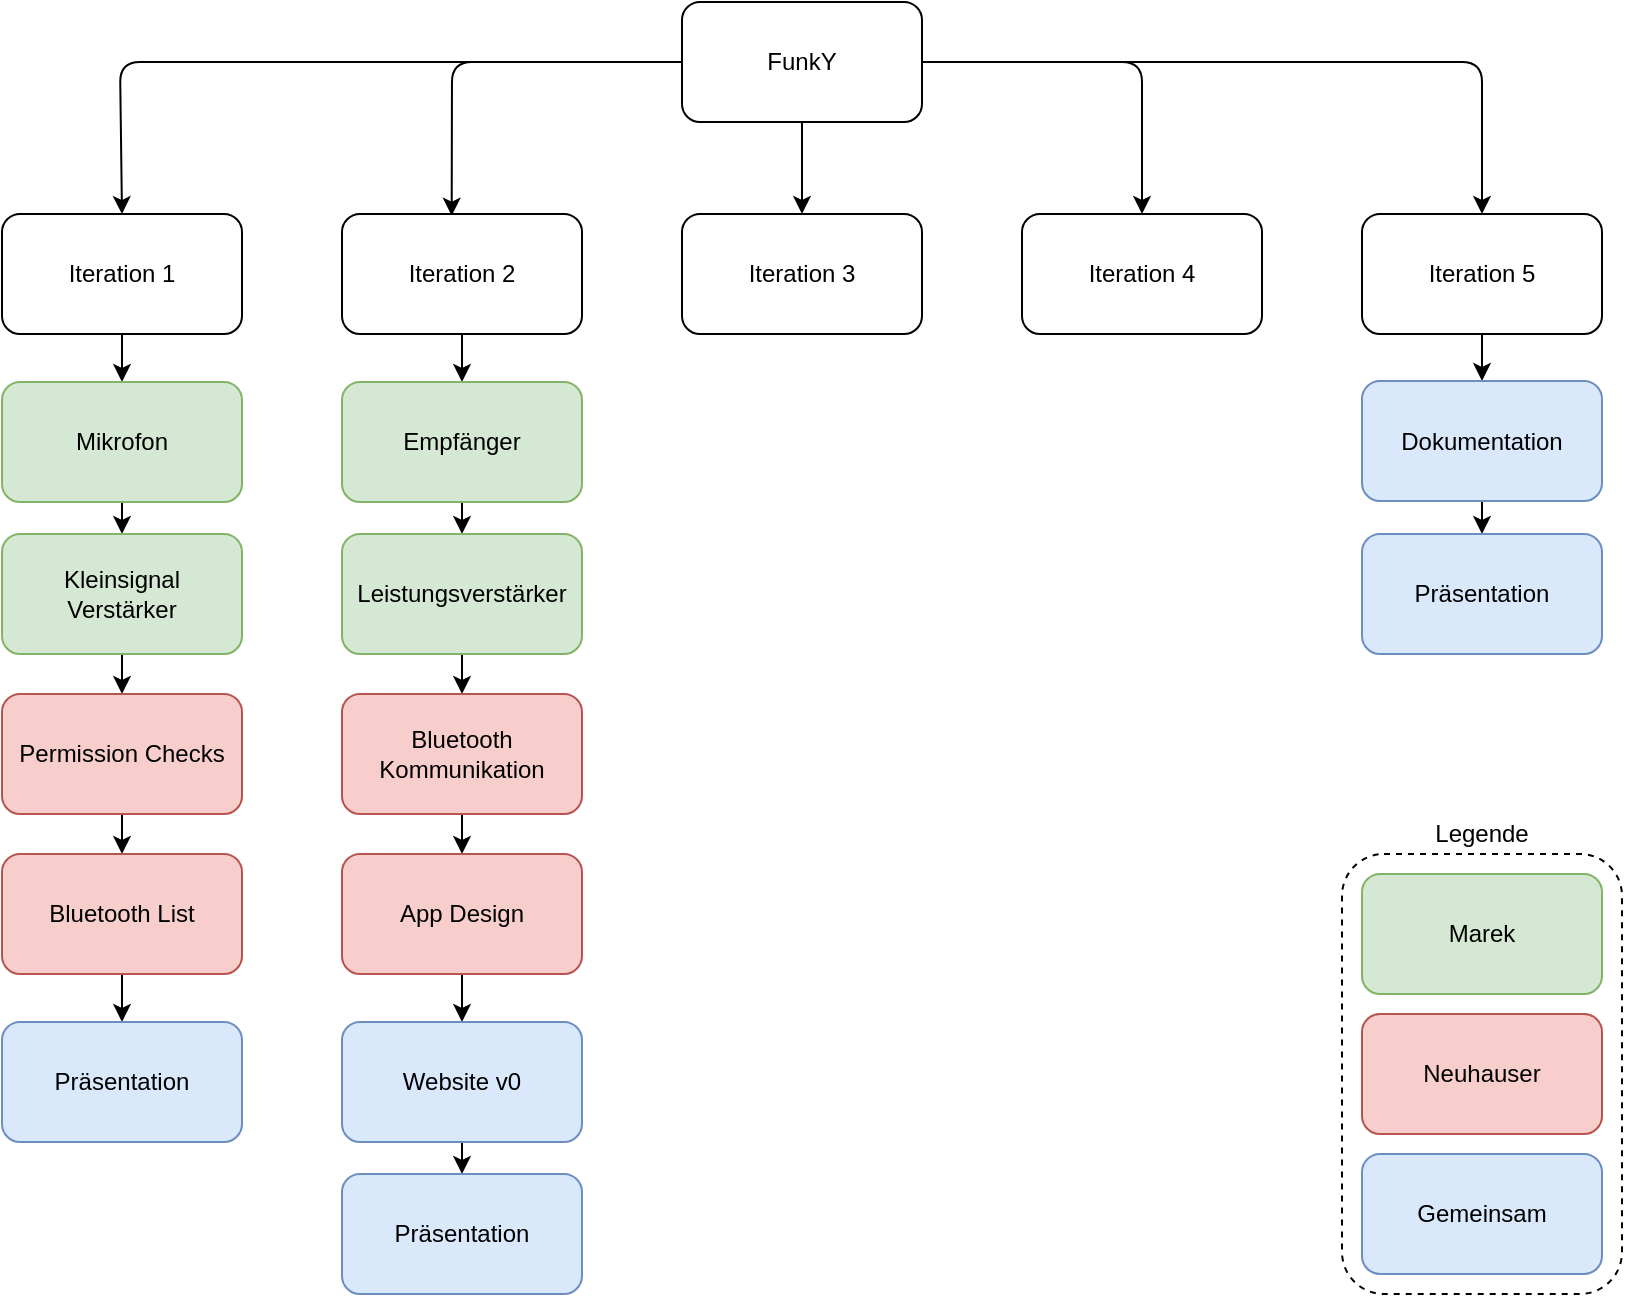 <mxfile>
    <diagram id="zxph-XSPbBc5MKDdnTq3" name="Seite-1">
        <mxGraphModel dx="1045" dy="708" grid="1" gridSize="10" guides="1" tooltips="1" connect="1" arrows="1" fold="1" page="1" pageScale="1" pageWidth="1169" pageHeight="827" math="0" shadow="0">
            <root>
                <mxCell id="0"/>
                <mxCell id="1" parent="0"/>
                <mxCell id="39" style="edgeStyle=none;html=1;entryX=0.5;entryY=0;entryDx=0;entryDy=0;fontSize=12;fontColor=default;" parent="1" source="3" target="5" edge="1">
                    <mxGeometry relative="1" as="geometry">
                        <Array as="points">
                            <mxPoint x="170" y="80"/>
                        </Array>
                    </mxGeometry>
                </mxCell>
                <mxCell id="40" style="edgeStyle=none;html=1;fontSize=12;fontColor=default;" parent="1" source="3" target="6" edge="1">
                    <mxGeometry relative="1" as="geometry"/>
                </mxCell>
                <mxCell id="41" style="edgeStyle=none;html=1;entryX=0.457;entryY=0.014;entryDx=0;entryDy=0;entryPerimeter=0;fontSize=12;fontColor=default;" parent="1" source="3" target="4" edge="1">
                    <mxGeometry relative="1" as="geometry">
                        <Array as="points">
                            <mxPoint x="336" y="80"/>
                        </Array>
                    </mxGeometry>
                </mxCell>
                <mxCell id="42" style="edgeStyle=none;html=1;entryX=0.5;entryY=0;entryDx=0;entryDy=0;fontSize=12;fontColor=default;" parent="1" source="3" target="8" edge="1">
                    <mxGeometry relative="1" as="geometry">
                        <Array as="points">
                            <mxPoint x="681" y="80"/>
                        </Array>
                    </mxGeometry>
                </mxCell>
                <mxCell id="43" style="edgeStyle=none;html=1;exitX=1;exitY=0.5;exitDx=0;exitDy=0;entryX=0.5;entryY=0;entryDx=0;entryDy=0;fontSize=12;fontColor=default;" parent="1" source="3" target="7" edge="1">
                    <mxGeometry relative="1" as="geometry">
                        <Array as="points">
                            <mxPoint x="851" y="80"/>
                        </Array>
                    </mxGeometry>
                </mxCell>
                <mxCell id="3" value="FunkY" style="rounded=1;whiteSpace=wrap;html=1;" parent="1" vertex="1">
                    <mxGeometry x="451" y="50" width="120" height="60" as="geometry"/>
                </mxCell>
                <mxCell id="24" value="" style="edgeStyle=none;html=1;fontSize=12;fontColor=default;" parent="1" source="4" target="23" edge="1">
                    <mxGeometry relative="1" as="geometry"/>
                </mxCell>
                <mxCell id="4" value="Iteration 2" style="rounded=1;whiteSpace=wrap;html=1;" parent="1" vertex="1">
                    <mxGeometry x="281" y="156" width="120" height="60" as="geometry"/>
                </mxCell>
                <mxCell id="10" value="" style="edgeStyle=none;html=1;" parent="1" source="5" target="9" edge="1">
                    <mxGeometry relative="1" as="geometry"/>
                </mxCell>
                <mxCell id="5" value="Iteration 1" style="rounded=1;whiteSpace=wrap;html=1;" parent="1" vertex="1">
                    <mxGeometry x="111" y="156" width="120" height="60" as="geometry"/>
                </mxCell>
                <mxCell id="6" value="Iteration 3" style="rounded=1;whiteSpace=wrap;html=1;" parent="1" vertex="1">
                    <mxGeometry x="451" y="156" width="120" height="60" as="geometry"/>
                </mxCell>
                <mxCell id="34" value="" style="edgeStyle=none;html=1;fontSize=12;fontColor=default;" parent="1" source="7" target="33" edge="1">
                    <mxGeometry relative="1" as="geometry"/>
                </mxCell>
                <mxCell id="7" value="Iteration 5" style="rounded=1;whiteSpace=wrap;html=1;" parent="1" vertex="1">
                    <mxGeometry x="791" y="156" width="120" height="60" as="geometry"/>
                </mxCell>
                <mxCell id="8" value="Iteration 4" style="rounded=1;whiteSpace=wrap;html=1;" parent="1" vertex="1">
                    <mxGeometry x="621" y="156" width="120" height="60" as="geometry"/>
                </mxCell>
                <mxCell id="12" value="" style="edgeStyle=none;html=1;" parent="1" source="9" target="11" edge="1">
                    <mxGeometry relative="1" as="geometry"/>
                </mxCell>
                <mxCell id="9" value="Mikrofon" style="rounded=1;whiteSpace=wrap;html=1;fillColor=#d5e8d4;strokeColor=#82b366;" parent="1" vertex="1">
                    <mxGeometry x="111" y="240" width="120" height="60" as="geometry"/>
                </mxCell>
                <mxCell id="14" value="" style="edgeStyle=none;html=1;" parent="1" source="11" target="13" edge="1">
                    <mxGeometry relative="1" as="geometry"/>
                </mxCell>
                <mxCell id="11" value="Kleinsignal &lt;br&gt;Verstärker" style="rounded=1;whiteSpace=wrap;html=1;fillColor=#d5e8d4;strokeColor=#82b366;" parent="1" vertex="1">
                    <mxGeometry x="111" y="316" width="120" height="60" as="geometry"/>
                </mxCell>
                <mxCell id="16" value="" style="edgeStyle=none;html=1;" parent="1" source="13" target="15" edge="1">
                    <mxGeometry relative="1" as="geometry"/>
                </mxCell>
                <mxCell id="13" value="Permission Checks" style="rounded=1;whiteSpace=wrap;html=1;fillColor=#f8cecc;strokeColor=#b85450;" parent="1" vertex="1">
                    <mxGeometry x="111" y="396" width="120" height="60" as="geometry"/>
                </mxCell>
                <mxCell id="61" value="" style="edgeStyle=none;html=1;" parent="1" source="15" target="60" edge="1">
                    <mxGeometry relative="1" as="geometry"/>
                </mxCell>
                <mxCell id="15" value="Bluetooth List" style="rounded=1;whiteSpace=wrap;html=1;fillColor=#f8cecc;strokeColor=#b85450;" parent="1" vertex="1">
                    <mxGeometry x="111" y="476" width="120" height="60" as="geometry"/>
                </mxCell>
                <mxCell id="17" value="" style="rounded=1;whiteSpace=wrap;html=1;dashed=1;fillColor=none;" parent="1" vertex="1">
                    <mxGeometry x="781" y="476" width="140" height="220" as="geometry"/>
                </mxCell>
                <mxCell id="18" value="Marek" style="rounded=1;whiteSpace=wrap;html=1;fillColor=#d5e8d4;strokeColor=#82b366;" parent="1" vertex="1">
                    <mxGeometry x="791" y="486" width="120" height="60" as="geometry"/>
                </mxCell>
                <mxCell id="19" value="Neuhauser" style="rounded=1;whiteSpace=wrap;html=1;fillColor=#f8cecc;strokeColor=#b85450;" parent="1" vertex="1">
                    <mxGeometry x="791" y="556" width="120" height="60" as="geometry"/>
                </mxCell>
                <mxCell id="20" value="Gemeinsam" style="rounded=1;whiteSpace=wrap;html=1;fillColor=#dae8fc;strokeColor=#6c8ebf;" parent="1" vertex="1">
                    <mxGeometry x="791" y="626" width="120" height="60" as="geometry"/>
                </mxCell>
                <mxCell id="21" value="Legende" style="text;strokeColor=none;fillColor=none;align=center;verticalAlign=middle;rounded=0;dashed=1;fontSize=12;labelPosition=center;verticalLabelPosition=middle;fontColor=default;whiteSpace=wrap;html=1;spacing=0;" parent="1" vertex="1">
                    <mxGeometry x="821" y="456" width="60" height="20" as="geometry"/>
                </mxCell>
                <mxCell id="26" value="" style="edgeStyle=none;html=1;fontSize=12;fontColor=default;" parent="1" source="23" target="25" edge="1">
                    <mxGeometry relative="1" as="geometry"/>
                </mxCell>
                <mxCell id="23" value="Empfänger" style="rounded=1;whiteSpace=wrap;html=1;fillColor=#d5e8d4;strokeColor=#82b366;" parent="1" vertex="1">
                    <mxGeometry x="281" y="240" width="120" height="60" as="geometry"/>
                </mxCell>
                <mxCell id="28" value="" style="edgeStyle=none;html=1;fontSize=12;fontColor=default;" parent="1" source="25" target="27" edge="1">
                    <mxGeometry relative="1" as="geometry"/>
                </mxCell>
                <mxCell id="25" value="Leistungsverstärker" style="rounded=1;whiteSpace=wrap;html=1;fillColor=#d5e8d4;strokeColor=#82b366;" parent="1" vertex="1">
                    <mxGeometry x="281" y="316" width="120" height="60" as="geometry"/>
                </mxCell>
                <mxCell id="30" value="" style="edgeStyle=none;html=1;fontSize=12;fontColor=default;" parent="1" source="27" target="29" edge="1">
                    <mxGeometry relative="1" as="geometry"/>
                </mxCell>
                <mxCell id="27" value="Bluetooth Kommunikation" style="rounded=1;whiteSpace=wrap;html=1;fillColor=#f8cecc;strokeColor=#b85450;" parent="1" vertex="1">
                    <mxGeometry x="281" y="396" width="120" height="60" as="geometry"/>
                </mxCell>
                <mxCell id="32" value="" style="edgeStyle=none;html=1;fontSize=12;fontColor=default;" parent="1" source="29" target="31" edge="1">
                    <mxGeometry relative="1" as="geometry"/>
                </mxCell>
                <mxCell id="29" value="App Design" style="rounded=1;whiteSpace=wrap;html=1;fillColor=#f8cecc;strokeColor=#b85450;" parent="1" vertex="1">
                    <mxGeometry x="281" y="476" width="120" height="60" as="geometry"/>
                </mxCell>
                <mxCell id="38" value="" style="edgeStyle=none;html=1;fontSize=12;fontColor=default;" parent="1" source="31" target="37" edge="1">
                    <mxGeometry relative="1" as="geometry"/>
                </mxCell>
                <mxCell id="31" value="Website v0" style="rounded=1;whiteSpace=wrap;html=1;fillColor=#dae8fc;strokeColor=#6c8ebf;" parent="1" vertex="1">
                    <mxGeometry x="281" y="560" width="120" height="60" as="geometry"/>
                </mxCell>
                <mxCell id="36" value="" style="edgeStyle=none;html=1;fontSize=12;fontColor=default;" parent="1" source="33" target="35" edge="1">
                    <mxGeometry relative="1" as="geometry"/>
                </mxCell>
                <mxCell id="33" value="Dokumentation" style="rounded=1;whiteSpace=wrap;html=1;fillColor=#dae8fc;strokeColor=#6c8ebf;" parent="1" vertex="1">
                    <mxGeometry x="791" y="239.5" width="120" height="60" as="geometry"/>
                </mxCell>
                <mxCell id="35" value="Präsentation" style="rounded=1;whiteSpace=wrap;html=1;fillColor=#dae8fc;strokeColor=#6c8ebf;" parent="1" vertex="1">
                    <mxGeometry x="791" y="316" width="120" height="60" as="geometry"/>
                </mxCell>
                <mxCell id="37" value="Präsentation" style="rounded=1;whiteSpace=wrap;html=1;fillColor=#dae8fc;strokeColor=#6c8ebf;" parent="1" vertex="1">
                    <mxGeometry x="281" y="636" width="120" height="60" as="geometry"/>
                </mxCell>
                <mxCell id="60" value="Präsentation" style="rounded=1;whiteSpace=wrap;html=1;fillColor=#dae8fc;strokeColor=#6c8ebf;" parent="1" vertex="1">
                    <mxGeometry x="111" y="560" width="120" height="60" as="geometry"/>
                </mxCell>
            </root>
        </mxGraphModel>
    </diagram>
</mxfile>
